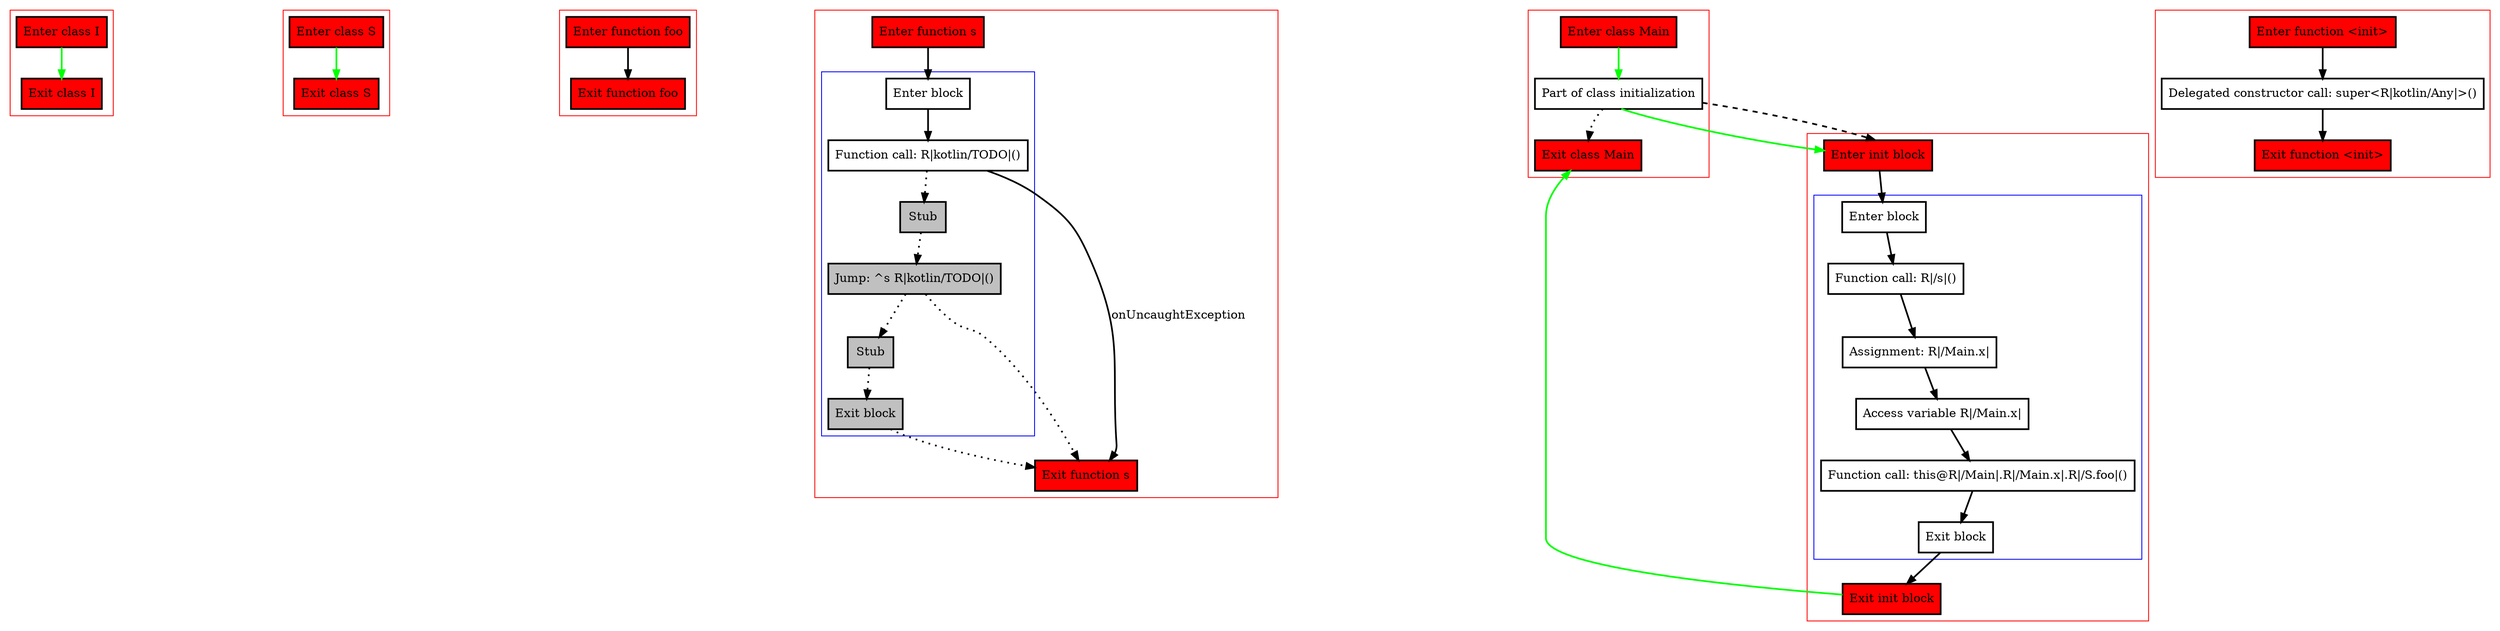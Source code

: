 digraph smartCastInInit_kt {
    graph [nodesep=3]
    node [shape=box penwidth=2]
    edge [penwidth=2]

    subgraph cluster_0 {
        color=red
        0 [label="Enter class I" style="filled" fillcolor=red];
        1 [label="Exit class I" style="filled" fillcolor=red];
    }
    0 -> {1} [color=green];

    subgraph cluster_1 {
        color=red
        2 [label="Enter class S" style="filled" fillcolor=red];
        3 [label="Exit class S" style="filled" fillcolor=red];
    }
    2 -> {3} [color=green];

    subgraph cluster_2 {
        color=red
        4 [label="Enter function foo" style="filled" fillcolor=red];
        5 [label="Exit function foo" style="filled" fillcolor=red];
    }
    4 -> {5};

    subgraph cluster_3 {
        color=red
        6 [label="Enter function s" style="filled" fillcolor=red];
        subgraph cluster_4 {
            color=blue
            7 [label="Enter block"];
            8 [label="Function call: R|kotlin/TODO|()"];
            9 [label="Stub" style="filled" fillcolor=gray];
            10 [label="Jump: ^s R|kotlin/TODO|()" style="filled" fillcolor=gray];
            11 [label="Stub" style="filled" fillcolor=gray];
            12 [label="Exit block" style="filled" fillcolor=gray];
        }
        13 [label="Exit function s" style="filled" fillcolor=red];
    }
    6 -> {7};
    7 -> {8};
    8 -> {13}    [label=onUncaughtException];
    8 -> {9} [style=dotted];
    9 -> {10} [style=dotted];
    10 -> {13 11} [style=dotted];
    11 -> {12} [style=dotted];
    12 -> {13} [style=dotted];

    subgraph cluster_5 {
        color=red
        14 [label="Enter class Main" style="filled" fillcolor=red];
        15 [label="Part of class initialization"];
        16 [label="Exit class Main" style="filled" fillcolor=red];
    }
    14 -> {15} [color=green];
    15 -> {16} [style=dotted];
    15 -> {20} [color=green];
    15 -> {20} [style=dashed];

    subgraph cluster_6 {
        color=red
        17 [label="Enter function <init>" style="filled" fillcolor=red];
        18 [label="Delegated constructor call: super<R|kotlin/Any|>()"];
        19 [label="Exit function <init>" style="filled" fillcolor=red];
    }
    17 -> {18};
    18 -> {19};

    subgraph cluster_7 {
        color=red
        20 [label="Enter init block" style="filled" fillcolor=red];
        subgraph cluster_8 {
            color=blue
            21 [label="Enter block"];
            22 [label="Function call: R|/s|()"];
            23 [label="Assignment: R|/Main.x|"];
            24 [label="Access variable R|/Main.x|"];
            25 [label="Function call: this@R|/Main|.R|/Main.x|.R|/S.foo|()"];
            26 [label="Exit block"];
        }
        27 [label="Exit init block" style="filled" fillcolor=red];
    }
    20 -> {21};
    21 -> {22};
    22 -> {23};
    23 -> {24};
    24 -> {25};
    25 -> {26};
    26 -> {27};
    27 -> {16} [color=green];

}
